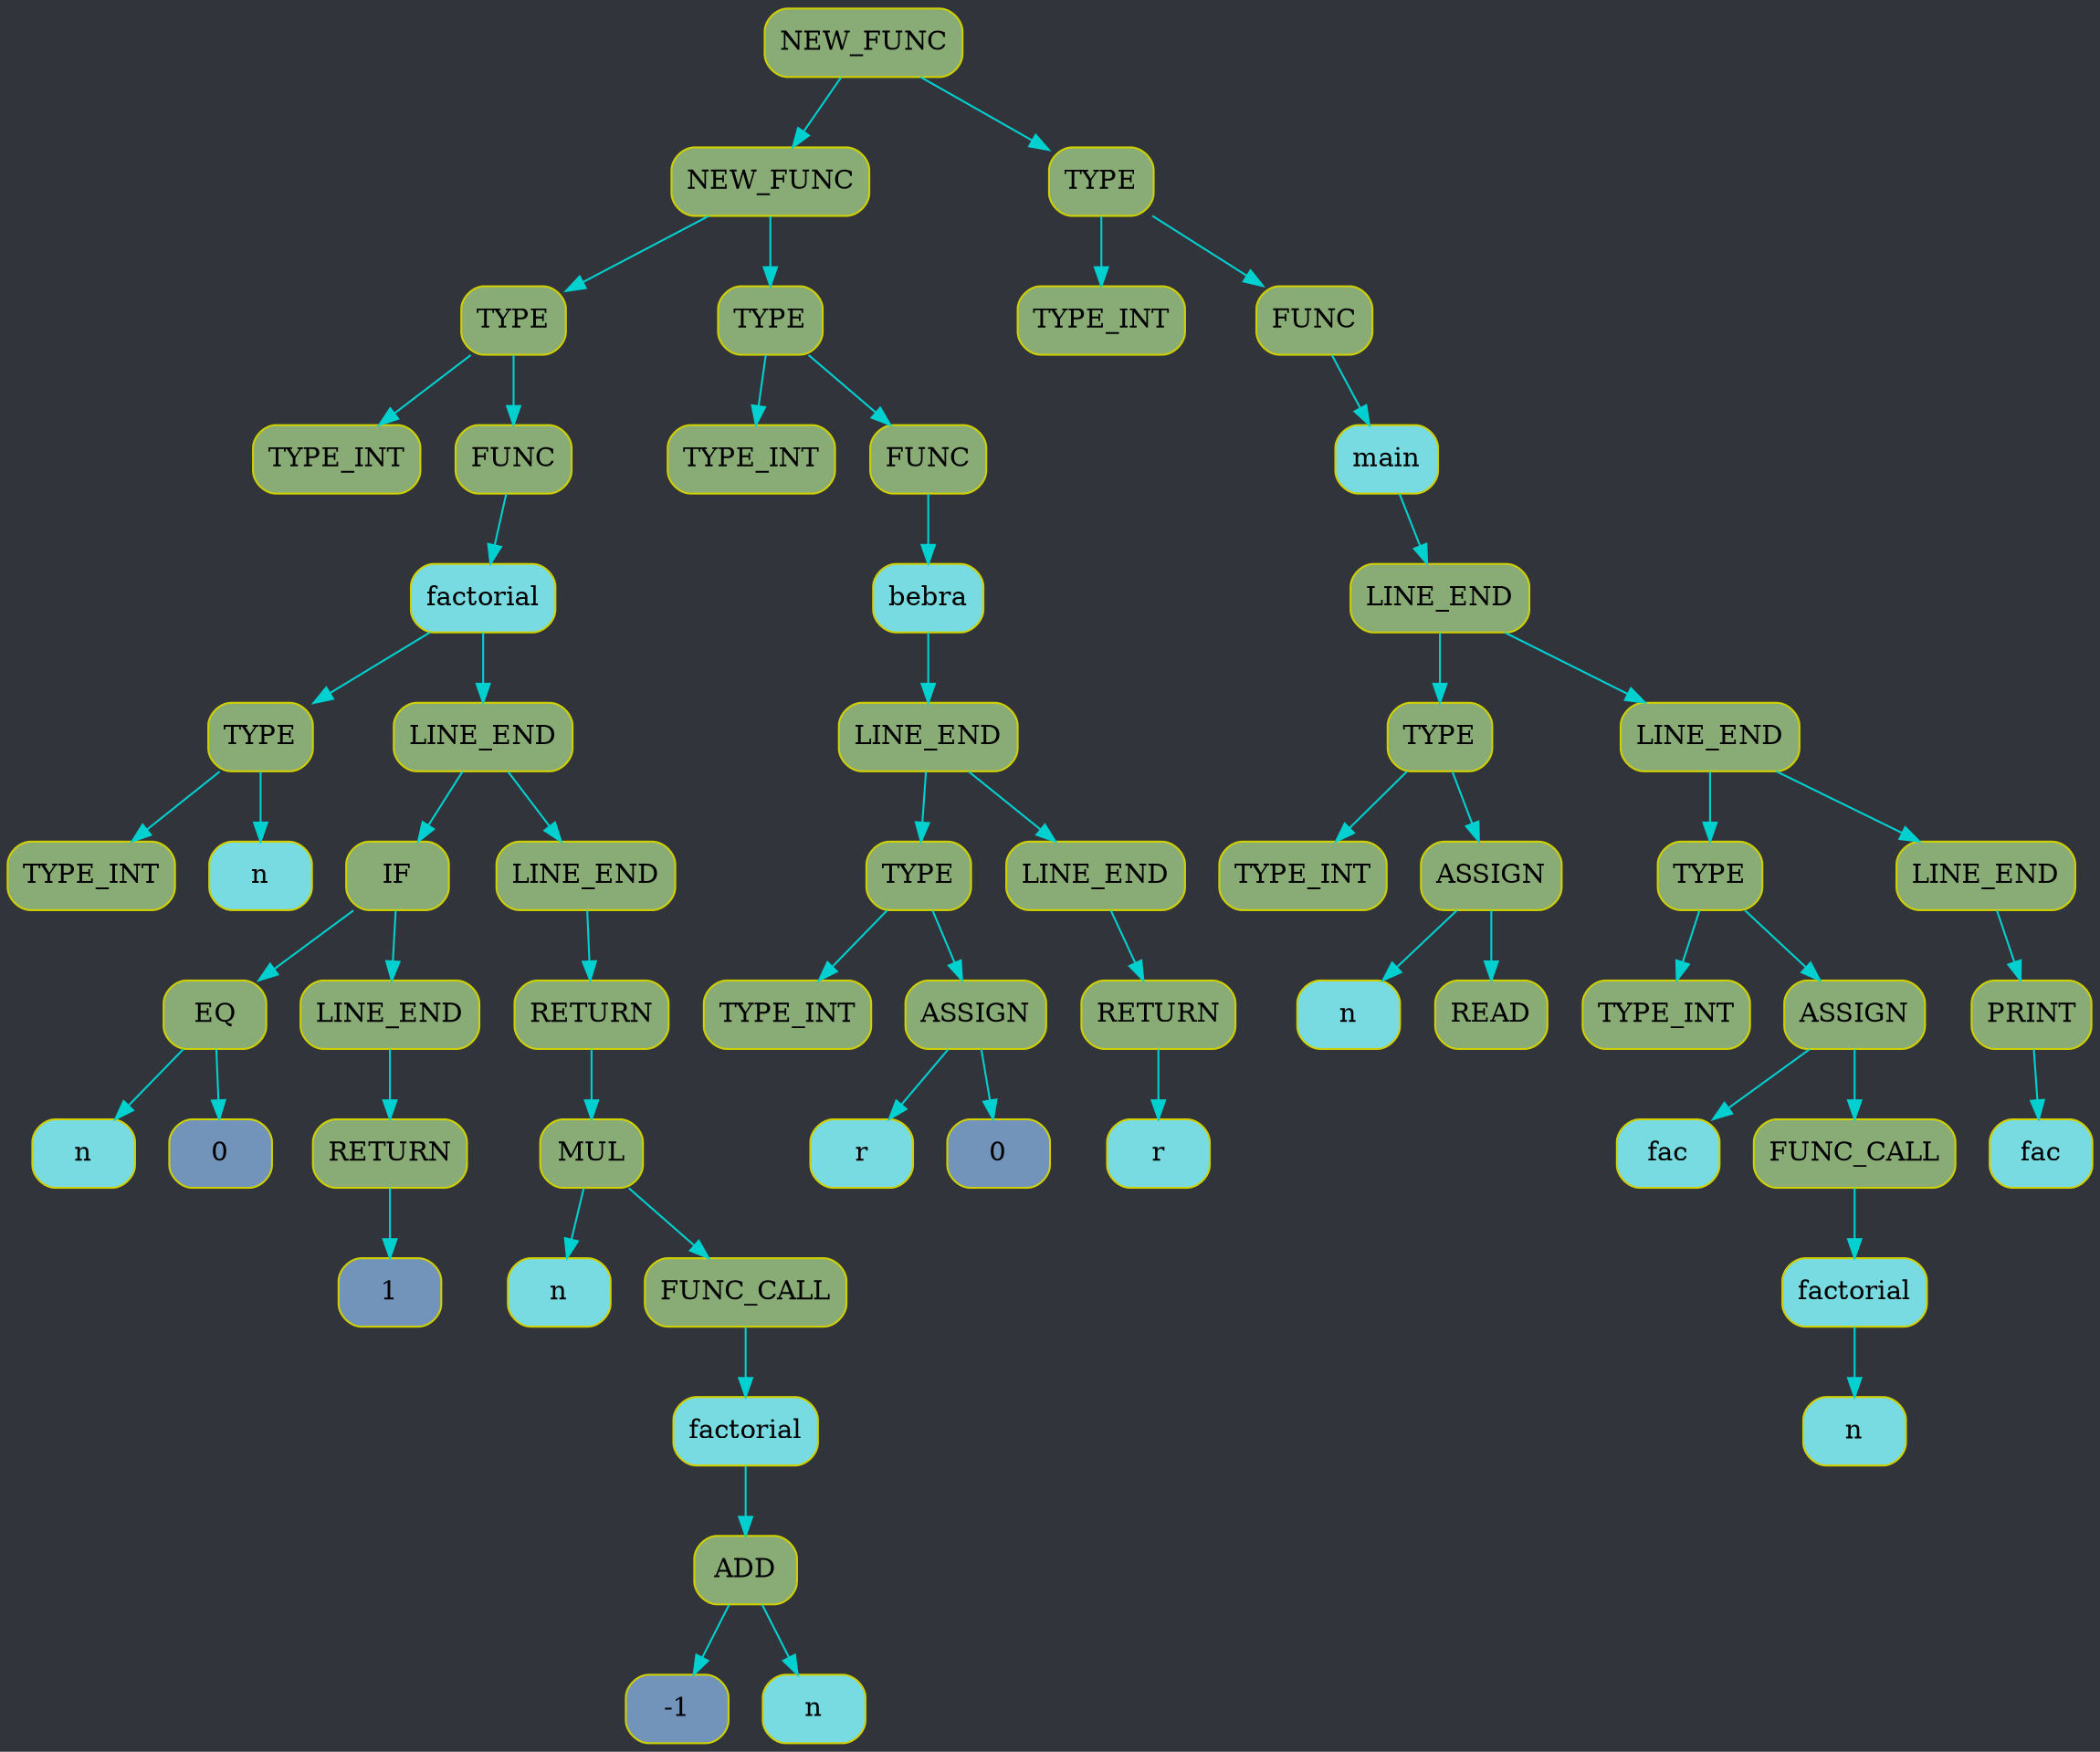 digraph G{
rankdir=TB;
graph [bgcolor="#31353b"];
edge[color="#00D0D0"];
node0x10fe04670[shape=Mrecord, style=filled, fillcolor="#89AC76", label = "NEW_FUNC", color = "#D0D000"];
node0x10fe04420[shape=Mrecord, style=filled, fillcolor="#89AC76", label = "NEW_FUNC", color = "#D0D000"];
node0x10fe04440[shape=Mrecord, style=filled, fillcolor="#89AC76", label = "TYPE", color = "#D0D000"];
node0x10fe04460[shape=Mrecord, style=filled, fillcolor="#89AC76", label = "TYPE_INT", color = "#D0D000"];
node0x10fe04340[shape=Mrecord, style=filled, fillcolor="#89AC76", label = "FUNC", color = "#D0D000"];
node0x10fe04360[shape=Mrecord, style=filled, fillcolor="#78DBE2", label = "factorial", color = "#D0D000"];
node0x10fe04380[shape=Mrecord, style=filled, fillcolor="#89AC76", label = "TYPE", color = "#D0D000"];
node0x10fe047e0[shape=Mrecord, style=filled, fillcolor="#89AC76", label = "TYPE_INT", color = "#D0D000"];
node0x10fe04800[shape=Mrecord, style=filled, fillcolor="#78DBE2", label = "n", color = "#D0D000"];
node0x10fe04820[shape=Mrecord, style=filled, fillcolor="#89AC76", label = "LINE_END", color = "#D0D000"];
node0x10fe04840[shape=Mrecord, style=filled, fillcolor="#89AC76", label = "IF", color = "#D0D000"];
node0x10fe044d0[shape=Mrecord, style=filled, fillcolor="#89AC76", label = "EQ", color = "#D0D000"];
node0x10fe044f0[shape=Mrecord, style=filled, fillcolor="#78DBE2", label = "n", color = "#D0D000"];
node0x10fe04510[shape=Mrecord, style=filled, fillcolor="#7293ba", label = "0", color = "#D0D000"];
node0x10fe04530[shape=Mrecord, style=filled, fillcolor="#89AC76", label = "LINE_END", color = "#D0D000"];
node0x10fe04550[shape=Mrecord, style=filled, fillcolor="#89AC76", label = "RETURN", color = "#D0D000"];
node0x10fe04080[shape=Mrecord, style=filled, fillcolor="#7293ba", label = "1", color = "#D0D000"];
node0x10fe040a0[shape=Mrecord, style=filled, fillcolor="#89AC76", label = "LINE_END", color = "#D0D000"];
node0x10fe040c0[shape=Mrecord, style=filled, fillcolor="#89AC76", label = "RETURN", color = "#D0D000"];
node0x10fe040e0[shape=Mrecord, style=filled, fillcolor="#89AC76", label = "MUL", color = "#D0D000"];
node0x10fe04100[shape=Mrecord, style=filled, fillcolor="#78DBE2", label = "n", color = "#D0D000"];
node0x10fe04120[shape=Mrecord, style=filled, fillcolor="#89AC76", label = "FUNC_CALL", color = "#D0D000"];
node0x10fe04150[shape=Mrecord, style=filled, fillcolor="#78DBE2", label = "factorial", color = "#D0D000"];
node0x10fe048f0[shape=Mrecord, style=filled, fillcolor="#89AC76", label = "ADD", color = "#D0D000"];
node0x10fe04c10[shape=Mrecord, style=filled, fillcolor="#7293ba", label = "-1", color = "#D0D000"];
node0x10fe04b30[shape=Mrecord, style=filled, fillcolor="#78DBE2", label = "n", color = "#D0D000"];
node0x10fe04b50[shape=Mrecord, style=filled, fillcolor="#89AC76", label = "TYPE", color = "#D0D000"];
node0x10fe04b70[shape=Mrecord, style=filled, fillcolor="#89AC76", label = "TYPE_INT", color = "#D0D000"];
node0x10fe04b90[shape=Mrecord, style=filled, fillcolor="#89AC76", label = "FUNC", color = "#D0D000"];
node0x10fe04bc0[shape=Mrecord, style=filled, fillcolor="#78DBE2", label = "bebra", color = "#D0D000"];
node0x10fe04be0[shape=Mrecord, style=filled, fillcolor="#89AC76", label = "LINE_END", color = "#D0D000"];
node0x10fe04f80[shape=Mrecord, style=filled, fillcolor="#89AC76", label = "TYPE", color = "#D0D000"];
node0x10fe04fa0[shape=Mrecord, style=filled, fillcolor="#89AC76", label = "TYPE_INT", color = "#D0D000"];
node0x10fe04fc0[shape=Mrecord, style=filled, fillcolor="#89AC76", label = "ASSIGN", color = "#D0D000"];
node0x10fe04fe0[shape=Mrecord, style=filled, fillcolor="#78DBE2", label = "r", color = "#D0D000"];
node0x10fe05000[shape=Mrecord, style=filled, fillcolor="#7293ba", label = "0", color = "#D0D000"];
node0x10fe05020[shape=Mrecord, style=filled, fillcolor="#89AC76", label = "LINE_END", color = "#D0D000"];
node0x10fe05040[shape=Mrecord, style=filled, fillcolor="#89AC76", label = "RETURN", color = "#D0D000"];
node0x10fe05070[shape=Mrecord, style=filled, fillcolor="#78DBE2", label = "r", color = "#D0D000"];
node0x10fe05090[shape=Mrecord, style=filled, fillcolor="#89AC76", label = "TYPE", color = "#D0D000"];
node0x10fe050b0[shape=Mrecord, style=filled, fillcolor="#89AC76", label = "TYPE_INT", color = "#D0D000"];
node0x10fe050d0[shape=Mrecord, style=filled, fillcolor="#89AC76", label = "FUNC", color = "#D0D000"];
node0x10fe05100[shape=Mrecord, style=filled, fillcolor="#78DBE2", label = "main", color = "#D0D000"];
node0x10fe05120[shape=Mrecord, style=filled, fillcolor="#89AC76", label = "LINE_END", color = "#D0D000"];
node0x10fe05140[shape=Mrecord, style=filled, fillcolor="#89AC76", label = "TYPE", color = "#D0D000"];
node0x10fe05160[shape=Mrecord, style=filled, fillcolor="#89AC76", label = "TYPE_INT", color = "#D0D000"];
node0x10fe05180[shape=Mrecord, style=filled, fillcolor="#89AC76", label = "ASSIGN", color = "#D0D000"];
node0x10fe051b0[shape=Mrecord, style=filled, fillcolor="#78DBE2", label = "n", color = "#D0D000"];
node0x10fe051d0[shape=Mrecord, style=filled, fillcolor="#89AC76", label = "READ", color = "#D0D000"];
node0x10fe051f0[shape=Mrecord, style=filled, fillcolor="#89AC76", label = "LINE_END", color = "#D0D000"];
node0x10fe05210[shape=Mrecord, style=filled, fillcolor="#89AC76", label = "TYPE", color = "#D0D000"];
node0x10fe05230[shape=Mrecord, style=filled, fillcolor="#89AC76", label = "TYPE_INT", color = "#D0D000"];
node0x10fe05250[shape=Mrecord, style=filled, fillcolor="#89AC76", label = "ASSIGN", color = "#D0D000"];
node0x10fe05280[shape=Mrecord, style=filled, fillcolor="#78DBE2", label = "fac", color = "#D0D000"];
node0x10fe052a0[shape=Mrecord, style=filled, fillcolor="#89AC76", label = "FUNC_CALL", color = "#D0D000"];
node0x10fe052d0[shape=Mrecord, style=filled, fillcolor="#78DBE2", label = "factorial", color = "#D0D000"];
node0x10fe05300[shape=Mrecord, style=filled, fillcolor="#78DBE2", label = "n", color = "#D0D000"];
node0x10fe05320[shape=Mrecord, style=filled, fillcolor="#89AC76", label = "LINE_END", color = "#D0D000"];
node0x10fe05340[shape=Mrecord, style=filled, fillcolor="#89AC76", label = "PRINT", color = "#D0D000"];
node0x10fe05370[shape=Mrecord, style=filled, fillcolor="#78DBE2", label = "fac", color = "#D0D000"];
node0x10fe04670;
node0x10fe04670->node0x10fe04420;
node0x10fe04420->node0x10fe04440;
node0x10fe04440->node0x10fe04460;


node0x10fe04440->node0x10fe04340;
node0x10fe04340->node0x10fe04360;
node0x10fe04360->node0x10fe04380;
node0x10fe04380->node0x10fe047e0;


node0x10fe04380->node0x10fe04800;


node0x10fe04360->node0x10fe04820;
node0x10fe04820->node0x10fe04840;
node0x10fe04840->node0x10fe044d0;
node0x10fe044d0->node0x10fe044f0;


node0x10fe044d0->node0x10fe04510;


node0x10fe04840->node0x10fe04530;
node0x10fe04530->node0x10fe04550;
node0x10fe04550->node0x10fe04080;




node0x10fe04820->node0x10fe040a0;
node0x10fe040a0->node0x10fe040c0;
node0x10fe040c0->node0x10fe040e0;
node0x10fe040e0->node0x10fe04100;


node0x10fe040e0->node0x10fe04120;
node0x10fe04120->node0x10fe04150;
node0x10fe04150->node0x10fe048f0;
node0x10fe048f0->node0x10fe04c10;


node0x10fe048f0->node0x10fe04b30;







node0x10fe04420->node0x10fe04b50;
node0x10fe04b50->node0x10fe04b70;


node0x10fe04b50->node0x10fe04b90;
node0x10fe04b90->node0x10fe04bc0;

node0x10fe04bc0->node0x10fe04be0;
node0x10fe04be0->node0x10fe04f80;
node0x10fe04f80->node0x10fe04fa0;


node0x10fe04f80->node0x10fe04fc0;
node0x10fe04fc0->node0x10fe04fe0;


node0x10fe04fc0->node0x10fe05000;


node0x10fe04be0->node0x10fe05020;
node0x10fe05020->node0x10fe05040;
node0x10fe05040->node0x10fe05070;





node0x10fe04670->node0x10fe05090;
node0x10fe05090->node0x10fe050b0;


node0x10fe05090->node0x10fe050d0;
node0x10fe050d0->node0x10fe05100;

node0x10fe05100->node0x10fe05120;
node0x10fe05120->node0x10fe05140;
node0x10fe05140->node0x10fe05160;


node0x10fe05140->node0x10fe05180;
node0x10fe05180->node0x10fe051b0;


node0x10fe05180->node0x10fe051d0;


node0x10fe05120->node0x10fe051f0;
node0x10fe051f0->node0x10fe05210;
node0x10fe05210->node0x10fe05230;


node0x10fe05210->node0x10fe05250;
node0x10fe05250->node0x10fe05280;


node0x10fe05250->node0x10fe052a0;
node0x10fe052a0->node0x10fe052d0;
node0x10fe052d0->node0x10fe05300;




node0x10fe051f0->node0x10fe05320;
node0x10fe05320->node0x10fe05340;
node0x10fe05340->node0x10fe05370;






}
